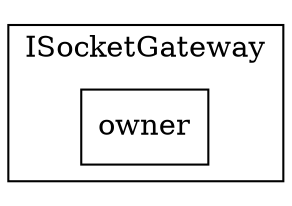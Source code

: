 strict digraph {
rankdir="LR"
node [shape=box]
subgraph cluster_13_ISocketGateway {
label = "ISocketGateway"
"13_owner" [label="owner"]
}subgraph cluster_solidity {
label = "[Solidity]"
}
}